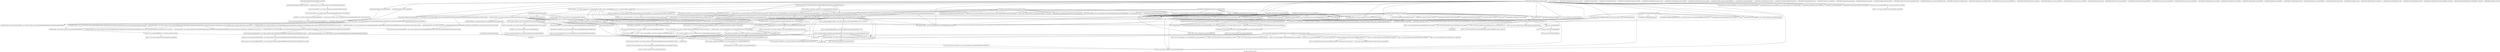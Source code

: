 digraph "Call graph: pair_hybrid_scaled.ll" {
	label="Call graph: pair_hybrid_scaled.ll";

	Node0x55b2baaa8470 [shape=record,label="{_ZN9LAMMPS_NS16PairHybridScaledC2EPNS_6LAMMPSE}"];
	Node0x55b2baaa8470 -> Node0x55b2baaa68a0;
	Node0x55b2baaa8470 -> Node0x55b2baaf4780;
	Node0x55b2baaa24c0 [shape=record,label="{_ZSt9terminatev}"];
	Node0x55b2baaa68a0 [shape=record,label="{_ZN9LAMMPS_NS10PairHybridC2EPNS_6LAMMPSE}"];
	Node0x55b2baaf4780 [shape=record,label="{_ZNSt6vectorINSt7__cxx1112basic_stringIcSt11char_traitsIcESaIcEEESaIS5_EEC2Ev}"];
	Node0x55b2baaf4780 -> Node0x55b2bab2e330;
	Node0x55b2bab191a0 [shape=record,label="{_ZN9LAMMPS_NS16PairHybridScaledD2Ev}"];
	Node0x55b2bab191a0 -> Node0x55b2baaf7a10;
	Node0x55b2bab191a0 -> Node0x55b2baa57dc0;
	Node0x55b2bab191a0 -> Node0x55b2baaf6e40;
	Node0x55b2bab191a0 -> Node0x55b2babbc8f0;
	Node0x55b2bab191a0 -> Node0x55b2baade1d0;
	Node0x55b2baaf7a10 [shape=record,label="{_ZN9LAMMPS_NS6Memory7destroyIdEEvRPPT_}"];
	Node0x55b2baaf7a10 -> Node0x55b2bab76a40;
	Node0x55b2bab71190 [shape=record,label="{__gxx_personality_v0}"];
	Node0x55b2baa57dc0 [shape=record,label="{__clang_call_terminate}"];
	Node0x55b2baa57dc0 -> Node0x55b2baa7fb90;
	Node0x55b2baa57dc0 -> Node0x55b2baaa24c0;
	Node0x55b2baa7fb90 [shape=record,label="{__cxa_begin_catch}"];
	Node0x55b2baaf6e40 [shape=record,label="{_ZdaPv}"];
	Node0x55b2baade1d0 [shape=record,label="{_ZNSt6vectorINSt7__cxx1112basic_stringIcSt11char_traitsIcESaIcEEESaIS5_EED2Ev}"];
	Node0x55b2baade1d0 -> Node0x55b2baaa8a60;
	Node0x55b2baade1d0 -> Node0x55b2baa9e420;
	Node0x55b2baade1d0 -> Node0x55b2baa9dff0;
	Node0x55b2baade1d0 -> Node0x55b2baa57dc0;
	Node0x55b2babbc8f0 [shape=record,label="{_ZN9LAMMPS_NS10PairHybridD2Ev}"];
	Node0x55b2bab892f0 [shape=record,label="{_ZN9LAMMPS_NS16PairHybridScaledD0Ev}"];
	Node0x55b2bab892f0 -> Node0x55b2baa4bb70;
	Node0x55b2baa4bb70 [shape=record,label="{_ZdlPv}"];
	Node0x55b2babb5bf0 [shape=record,label="{_ZN9LAMMPS_NS16PairHybridScaled7computeEii}"];
	Node0x55b2babb5bf0 -> Node0x55b2baba4b60;
	Node0x55b2babb5bf0 -> Node0x55b2bab8e3a0;
	Node0x55b2babb5bf0 -> Node0x55b2baa4bf30;
	Node0x55b2babb5bf0 -> Node0x55b2baa4c230;
	Node0x55b2babb5bf0 -> Node0x55b2baa49b00;
	Node0x55b2babb5bf0 -> Node0x55b2baa48770;
	Node0x55b2babb5bf0 -> Node0x55b2baa4eba0;
	Node0x55b2babb5bf0 -> Node0x55b2baa49640;
	Node0x55b2babb5bf0 -> Node0x55b2baa9df60;
	Node0x55b2babb5bf0 -> Node0x55b2baaf6e40;
	Node0x55b2babb5bf0 -> Node0x55b2baaa6920;
	Node0x55b2babb5bf0 -> Node0x55b2baa4f300;
	Node0x55b2babb5bf0 -> Node0x55b2baa4eb30;
	Node0x55b2babb5bf0 -> Node0x55b2baa4d490;
	Node0x55b2babb5bf0 -> Node0x55b2baa8c4a0;
	Node0x55b2babb5bf0 -> Node0x55b2baa92930;
	Node0x55b2babb5bf0 -> Node0x55b2babd1280;
	Node0x55b2babb5bf0 -> Node0x55b2babd1520;
	Node0x55b2babb5bf0 -> Node0x55b2baa757a0;
	Node0x55b2babb5bf0 -> Node0x55b2baa48550;
	Node0x55b2babb5bf0 -> Node0x55b2baa4ac40;
	Node0x55b2babb5bf0 -> Node0x55b2baa48c10;
	Node0x55b2babb5bf0 -> Node0x55b2baaf7a10;
	Node0x55b2babb5bf0 -> Node0x55b2baa496b0;
	Node0x55b2baa4eba0 [shape=record,label="{_ZNSaIcEC1Ev}"];
	Node0x55b2baa49640 [shape=record,label="{_ZNSt7__cxx1112basic_stringIcSt11char_traitsIcESaIcEEC2IS3_EEPKcRKS3_}"];
	Node0x55b2baa49640 -> Node0x55b2baa56d30;
	Node0x55b2baa49640 -> Node0x55b2bab24550;
	Node0x55b2baa49640 -> Node0x55b2baa4aef0;
	Node0x55b2baa49640 -> Node0x55b2baa4e9f0;
	Node0x55b2baa49640 -> Node0x55b2baa4d690;
	Node0x55b2baba4b60 [shape=record,label="{_ZNKSt6vectorINSt7__cxx1112basic_stringIcSt11char_traitsIcESaIcEEESaIS5_EE4sizeEv}"];
	Node0x55b2bab8e3a0 [shape=record,label="{llvm.umul.with.overflow.i64}"];
	Node0x55b2baa4bf30 [shape=record,label="{_Znam}"];
	Node0x55b2baa48770 [shape=record,label="{_ZN9LAMMPS_NS8Variable4findEPKc}"];
	Node0x55b2baa4c230 [shape=record,label="{_ZNSt6vectorINSt7__cxx1112basic_stringIcSt11char_traitsIcESaIcEEESaIS5_EEixEm}"];
	Node0x55b2baa49b00 [shape=record,label="{_ZNKSt7__cxx1112basic_stringIcSt11char_traitsIcESaIcEE5c_strEv}"];
	Node0x55b2baa4f300 [shape=record,label="{_ZN9LAMMPS_NS5Error3allIJRNSt7__cxx1112basic_stringIcSt11char_traitsIcESaIcEEEEEEvRKS7_iSA_DpOT_}"];
	Node0x55b2baa4f300 -> Node0x55b2baade380;
	Node0x55b2baa4f300 -> Node0x55b2baa814f0;
	Node0x55b2baa4f300 -> Node0x55b2baa75830;
	Node0x55b2baa66c40 [shape=record,label="{strcmp}"];
	Node0x55b2baa67360 [shape=record,label="{_ZN9LAMMPS_NS5Force8new_pairERKNSt7__cxx1112basic_stringIcSt11char_traitsIcESaIcEEEiRi}"];
	Node0x55b2baa68e10 [shape=record,label="{_ZN9LAMMPS_NS5Force11store_styleERKNSt7__cxx1112basic_stringIcSt11char_traitsIcESaIcEEEi}"];
	Node0x55b2baa69250 [shape=record,label="{_ZNKSt3mapINSt7__cxx1112basic_stringIcSt11char_traitsIcESaIcEEEPFPN9LAMMPS_NS4PairEPNS6_6LAMMPSEESt4lessIS5_ESaISt4pairIKS5_SC_EEE5countERSG_}"];
	Node0x55b2baa69250 -> Node0x55b2baa91900;
	Node0x55b2baa69250 -> Node0x55b2baa94140;
	Node0x55b2baa69250 -> Node0x55b2baa9a520;
	Node0x55b2baa69dc0 [shape=record,label="{_ZN9LAMMPS_NS6LAMMPS11match_styleEPKcS2_}"];
	Node0x55b2baa6bcb0 [shape=record,label="{_ZN9LAMMPS_NS10PairHybrid5flagsEv}"];
	Node0x55b2baaa2920 [shape=record,label="{_ZN9LAMMPS_NS16PairHybridScaled6singleEiiiidddRd}"];
	Node0x55b2baaa2920 -> Node0x55b2baa4eba0;
	Node0x55b2baaa2920 -> Node0x55b2baa49640;
	Node0x55b2baaa2920 -> Node0x55b2baaa6920;
	Node0x55b2baaa2920 -> Node0x55b2baaa3310;
	Node0x55b2baaa2920 -> Node0x55b2baa4eb30;
	Node0x55b2baaa2920 -> Node0x55b2baa4d490;
	Node0x55b2baaa2920 -> Node0x55b2baaf6e40;
	Node0x55b2baaa2920 -> Node0x55b2baa48550;
	Node0x55b2baaa2920 -> Node0x55b2baba4b60;
	Node0x55b2baaa2920 -> Node0x55b2bab8e3a0;
	Node0x55b2baaa2920 -> Node0x55b2baa4bf30;
	Node0x55b2baaa2920 -> Node0x55b2baa4c230;
	Node0x55b2baaa2920 -> Node0x55b2baa49b00;
	Node0x55b2baaa2920 -> Node0x55b2baa48770;
	Node0x55b2baaa2920 -> Node0x55b2baa4f300;
	Node0x55b2baa4eb30 [shape=record,label="{_ZNSt7__cxx1112basic_stringIcSt11char_traitsIcESaIcEED1Ev}"];
	Node0x55b2baa4d490 [shape=record,label="{_ZNSaIcED1Ev}"];
	Node0x55b2baa48550 [shape=record,label="{_ZN9LAMMPS_NS8Variable13compute_equalEi}"];
	Node0x55b2baa48c10 [shape=record,label="{_ZN9LAMMPS_NS4Pair7ev_initEiii}"];
	Node0x55b2baa48c10 -> Node0x55b2baa4f110;
	Node0x55b2baa496b0 [shape=record,label="{_ZN9LAMMPS_NS6Memory6createIdEEPPT_RS4_iiPKc}"];
	Node0x55b2baa496b0 -> Node0x55b2baa5fe00;
	Node0x55b2baa4ac40 [shape=record,label="{_ZN9LAMMPS_NS10PairHybrid12save_specialEv}"];
	Node0x55b2baa757a0 [shape=record,label="{_ZN9LAMMPS_NS5utils8strmatchERKNSt7__cxx1112basic_stringIcSt11char_traitsIcESaIcEEES8_}"];
	Node0x55b2babd1520 [shape=record,label="{__dynamic_cast}"];
	Node0x55b2babd1280 [shape=record,label="{llvm.memset.p0.i64}"];
	Node0x55b2baa92930 [shape=record,label="{_ZN9LAMMPS_NS10PairHybrid11set_specialEi}"];
	Node0x55b2baaa6920 [shape=record,label="{llvm.fmuladd.f64}"];
	Node0x55b2baa8c4a0 [shape=record,label="{_ZN9LAMMPS_NS10PairHybrid15restore_specialEPd}"];
	Node0x55b2baa9df60 [shape=record,label="{_ZN9LAMMPS_NS4Pair20virial_fdotr_computeEv}"];
	Node0x55b2baa62450 [shape=record,label="{_ZN9LAMMPS_NS16PairHybridScaled8settingsEiPPc}"];
	Node0x55b2baa62450 -> Node0x55b2baa4eba0;
	Node0x55b2baa62450 -> Node0x55b2baa49640;
	Node0x55b2baa62450 -> Node0x55b2baa6bcb0;
	Node0x55b2baa62450 -> Node0x55b2baa66c40;
	Node0x55b2baa62450 -> Node0x55b2baa7c4e0;
	Node0x55b2baa62450 -> Node0x55b2baa4eb30;
	Node0x55b2baa62450 -> Node0x55b2baa4d490;
	Node0x55b2baa62450 -> Node0x55b2baa69dc0;
	Node0x55b2baa62450 -> Node0x55b2baa69250;
	Node0x55b2baa62450 -> Node0x55b2baa68e10;
	Node0x55b2baa62450 -> Node0x55b2baa67360;
	Node0x55b2baa62450 -> Node0x55b2baa757a0;
	Node0x55b2baa62450 -> Node0x55b2baa66950;
	Node0x55b2baa62450 -> Node0x55b2baa66420;
	Node0x55b2baa62450 -> Node0x55b2baba4b60;
	Node0x55b2baa62450 -> Node0x55b2baa65200;
	Node0x55b2baa62450 -> Node0x55b2baa4c230;
	Node0x55b2baa62450 -> Node0x55b2baa64cf0;
	Node0x55b2baa62450 -> Node0x55b2baa4bf30;
	Node0x55b2baa62450 -> Node0x55b2bab8e3a0;
	Node0x55b2baa62450 -> Node0x55b2babd1280;
	Node0x55b2baa62450 -> Node0x55b2baa64030;
	Node0x55b2baa62450 -> Node0x55b2babe0f80;
	Node0x55b2baa62450 -> Node0x55b2babe0f00;
	Node0x55b2baa62450 -> Node0x55b2baaf7a10;
	Node0x55b2baa62450 -> Node0x55b2babe0e80;
	Node0x55b2baa62450 -> Node0x55b2baaf6e40;
	Node0x55b2baa7c4e0 [shape=record,label="{_ZN9LAMMPS_NS5Error3allERKNSt7__cxx1112basic_stringIcSt11char_traitsIcESaIcEEEiS8_}"];
	Node0x55b2baa64030 [shape=record,label="{_ZN9LAMMPS_NS5Error3allIJRPcEEEvRKNSt7__cxx1112basic_stringIcSt11char_traitsIcESaIcEEEiSB_DpOT_}"];
	Node0x55b2baa64030 -> Node0x55b2baade380;
	Node0x55b2baa64030 -> Node0x55b2baa6dee0;
	Node0x55b2baa64030 -> Node0x55b2baa75830;
	Node0x55b2babe0e80 [shape=record,label="{_ZNSt6vectorINSt7__cxx1112basic_stringIcSt11char_traitsIcESaIcEEESaIS5_EE5clearEv}"];
	Node0x55b2babe0e80 -> Node0x55b2baa6f090;
	Node0x55b2babe0f00 [shape=record,label="{_ZN9LAMMPS_NS6Memory7destroyIiEEvRPPT_}"];
	Node0x55b2babe0f00 -> Node0x55b2bab76a40;
	Node0x55b2babe0f80 [shape=record,label="{_ZN9LAMMPS_NS6Memory7destroyIiEEvRPPPT_}"];
	Node0x55b2babe0f80 -> Node0x55b2bab76a40;
	Node0x55b2baa64cf0 [shape=record,label="{_ZNSt6vectorINSt7__cxx1112basic_stringIcSt11char_traitsIcESaIcEEESaIS5_EE7reserveEm}"];
	Node0x55b2baa64cf0 -> Node0x55b2baa6fa50;
	Node0x55b2baa64cf0 -> Node0x55b2baa75c30;
	Node0x55b2baa64cf0 -> Node0x55b2baa77dc0;
	Node0x55b2baa64cf0 -> Node0x55b2baba4b60;
	Node0x55b2baa64cf0 -> Node0x55b2baa791d0;
	Node0x55b2baa64cf0 -> Node0x55b2baaa8a60;
	Node0x55b2baa64cf0 -> Node0x55b2baa7f6f0;
	Node0x55b2baa64cf0 -> Node0x55b2baa82040;
	Node0x55b2baa65200 [shape=record,label="{_ZSteqIcSt11char_traitsIcESaIcEEbRKNSt7__cxx1112basic_stringIT_T0_T1_EEPKS5_}"];
	Node0x55b2baa65200 -> Node0x55b2baa83820;
	Node0x55b2baa66420 [shape=record,label="{_ZNSt6vectorINSt7__cxx1112basic_stringIcSt11char_traitsIcESaIcEEESaIS5_EE12emplace_backIJPcEEERS5_DpOT_}"];
	Node0x55b2baa66420 -> Node0x55b2baa85e40;
	Node0x55b2baa66420 -> Node0x55b2baa89190;
	Node0x55b2baa66420 -> Node0x55b2baa8a9f0;
	Node0x55b2baa66420 -> Node0x55b2baa8b140;
	Node0x55b2baa66950 [shape=record,label="{_ZN9LAMMPS_NS5utils7numericEPKciS2_bPNS_6LAMMPSE}"];
	Node0x55b2bab2a2a0 [shape=record,label="{_ZN9__gnu_cxx17__is_null_pointerIKcEEbPT_}"];
	Node0x55b2bab2cab0 [shape=record,label="{_ZSt19__throw_logic_errorPKc}"];
	Node0x55b2bab2e430 [shape=record,label="{_ZSt8distanceIPKcENSt15iterator_traitsIT_E15difference_typeES3_S3_}"];
	Node0x55b2bab2e430 -> Node0x55b2babe4d60;
	Node0x55b2bab2e430 -> Node0x55b2babe4e10;
	Node0x55b2bab34430 [shape=record,label="{_ZNSt7__cxx1112basic_stringIcSt11char_traitsIcESaIcEE7_M_dataEPc}"];
	Node0x55b2bab31290 [shape=record,label="{_ZNSt7__cxx1112basic_stringIcSt11char_traitsIcESaIcEE9_M_createERmm}"];
	Node0x55b2babe49e0 [shape=record,label="{_ZNSt7__cxx1112basic_stringIcSt11char_traitsIcESaIcEE11_M_capacityEm}"];
	Node0x55b2babe4ae0 [shape=record,label="{_ZNSt7__cxx1112basic_stringIcSt11char_traitsIcESaIcEE13_S_copy_charsEPcPKcS7_}"];
	Node0x55b2babe4a60 [shape=record,label="{_ZNKSt7__cxx1112basic_stringIcSt11char_traitsIcESaIcEE7_M_dataEv}"];
	Node0x55b2babe4b60 [shape=record,label="{_ZNSt7__cxx1112basic_stringIcSt11char_traitsIcESaIcEE10_M_disposeEv}"];
	Node0x55b2babe4be0 [shape=record,label="{__cxa_rethrow}"];
	Node0x55b2babe4c60 [shape=record,label="{__cxa_end_catch}"];
	Node0x55b2babe4ce0 [shape=record,label="{_ZNSt7__cxx1112basic_stringIcSt11char_traitsIcESaIcEE13_M_set_lengthEm}"];
	Node0x55b2babe4e10 [shape=record,label="{_ZSt10__distanceIPKcENSt15iterator_traitsIT_E15difference_typeES3_S3_St26random_access_iterator_tag}"];
	Node0x55b2babe4d60 [shape=record,label="{_ZSt19__iterator_categoryIPKcENSt15iterator_traitsIT_E17iterator_categoryERKS3_}"];
	Node0x55b2bab22250 [shape=record,label="{_ZN9__gnu_cxx11char_traitsIcE6lengthEPKc}"];
	Node0x55b2bab22250 -> Node0x55b2babe5070;
	Node0x55b2bab26e20 [shape=record,label="{strlen}"];
	Node0x55b2babe5070 [shape=record,label="{_ZN9__gnu_cxx11char_traitsIcE2eqERKcS3_}"];
	Node0x55b2bab28430 [shape=record,label="{_ZNSaIcED2Ev}"];
	Node0x55b2baa5fe00 [shape=record,label="{_ZN9LAMMPS_NS6Memory7smallocElPKc}"];
	Node0x55b2baa6dee0 [shape=record,label="{_ZN3fmt6v9_lmp16make_format_argsINS0_20basic_format_contextINS0_8appenderEcEEJRPcEEENS0_16format_arg_storeIT_JDpNSt9remove_cvINSt16remove_referenceIT0_E4typeEE4typeEEEEDpOSB_}"];
	Node0x55b2baa6dee0 -> Node0x55b2bab1c760;
	Node0x55b2baa6f090 [shape=record,label="{_ZNSt6vectorINSt7__cxx1112basic_stringIcSt11char_traitsIcESaIcEEESaIS5_EE15_M_erase_at_endEPS5_}"];
	Node0x55b2baa6f090 -> Node0x55b2baaa8a60;
	Node0x55b2baa6f090 -> Node0x55b2baa9e420;
	Node0x55b2baa6f090 -> Node0x55b2baa57dc0;
	Node0x55b2baa6fa50 [shape=record,label="{_ZNKSt6vectorINSt7__cxx1112basic_stringIcSt11char_traitsIcESaIcEEESaIS5_EE8max_sizeEv}"];
	Node0x55b2baa6fa50 -> Node0x55b2bab44de0;
	Node0x55b2baa6fa50 -> Node0x55b2bab390a0;
	Node0x55b2baa75c30 [shape=record,label="{_ZSt20__throw_length_errorPKc}"];
	Node0x55b2baa77dc0 [shape=record,label="{_ZNKSt6vectorINSt7__cxx1112basic_stringIcSt11char_traitsIcESaIcEEESaIS5_EE8capacityEv}"];
	Node0x55b2baa791d0 [shape=record,label="{_ZNSt12_Vector_baseINSt7__cxx1112basic_stringIcSt11char_traitsIcESaIcEEESaIS5_EE11_M_allocateEm}"];
	Node0x55b2baa791d0 -> Node0x55b2bab39f20;
	Node0x55b2baaa3310 [shape=record,label="{_ZN9LAMMPS_NS5Error3oneERKNSt7__cxx1112basic_stringIcSt11char_traitsIcESaIcEEEiS8_}"];
	Node0x55b2babe1150 [shape=record,label="{_ZN9LAMMPS_NS16PairHybridScaled11born_matrixEiiiidddRdS1_}"];
	Node0x55b2babe1150 -> Node0x55b2baa4eba0;
	Node0x55b2babe1150 -> Node0x55b2baa49640;
	Node0x55b2babe1150 -> Node0x55b2baaa6920;
	Node0x55b2babe1150 -> Node0x55b2baaa3310;
	Node0x55b2babe1150 -> Node0x55b2baa4eb30;
	Node0x55b2babe1150 -> Node0x55b2baa4d490;
	Node0x55b2babe1150 -> Node0x55b2baaf6e40;
	Node0x55b2babe1150 -> Node0x55b2baa48550;
	Node0x55b2babe1150 -> Node0x55b2baba4b60;
	Node0x55b2babe1150 -> Node0x55b2bab8e3a0;
	Node0x55b2babe1150 -> Node0x55b2baa4bf30;
	Node0x55b2babe1150 -> Node0x55b2baa4c230;
	Node0x55b2babe1150 -> Node0x55b2baa49b00;
	Node0x55b2babe1150 -> Node0x55b2baa48770;
	Node0x55b2babe1150 -> Node0x55b2baa4f300;
	Node0x55b2bab29160 [shape=record,label="{_ZNSt7__cxx1112basic_stringIcSt11char_traitsIcESaIcEE12_M_constructIPKcEEvT_S8_St20forward_iterator_tag}"];
	Node0x55b2bab29160 -> Node0x55b2bab2a2a0;
	Node0x55b2bab29160 -> Node0x55b2bab2cab0;
	Node0x55b2bab29160 -> Node0x55b2bab2e430;
	Node0x55b2bab29160 -> Node0x55b2bab31290;
	Node0x55b2bab29160 -> Node0x55b2bab34430;
	Node0x55b2bab29160 -> Node0x55b2babe49e0;
	Node0x55b2bab29160 -> Node0x55b2babe4a60;
	Node0x55b2bab29160 -> Node0x55b2babe4ae0;
	Node0x55b2bab29160 -> Node0x55b2baa7fb90;
	Node0x55b2bab29160 -> Node0x55b2babe4b60;
	Node0x55b2bab29160 -> Node0x55b2babe4be0;
	Node0x55b2bab29160 -> Node0x55b2babe4c60;
	Node0x55b2bab29160 -> Node0x55b2babe4ce0;
	Node0x55b2bab29160 -> Node0x55b2baa57dc0;
	Node0x55b2baaa48d0 [shape=record,label="{_ZN9LAMMPS_NS16PairHybridScaled5coeffEiPPc}"];
	Node0x55b2baaa48d0 -> Node0x55b2baa4eba0;
	Node0x55b2baaa48d0 -> Node0x55b2baa49640;
	Node0x55b2baaa48d0 -> Node0x55b2baa4d490;
	Node0x55b2baaa48d0 -> Node0x55b2baa4eb30;
	Node0x55b2baaa48d0 -> Node0x55b2baa7c4e0;
	Node0x55b2baaa48d0 -> Node0x55b2baa66c40;
	Node0x55b2baaa48d0 -> Node0x55b2baa64030;
	Node0x55b2baaa48d0 -> Node0x55b2baaaebd0;
	Node0x55b2baaa48d0 -> Node0x55b2baaa64d0;
	Node0x55b2baaa48d0 -> Node0x55b2baaad770;
	Node0x55b2baaa64d0 [shape=record,label="{_ZN9LAMMPS_NS10PairHybrid8allocateEv}"];
	Node0x55b2baaad770 [shape=record,label="{_ZN9LAMMPS_NS5utils6boundsIiEEvPKciRKNSt7__cxx1112basic_stringIcSt11char_traitsIcESaIcEEEllRT_SD_PNS_5ErrorE}"];
	Node0x55b2baaaebd0 [shape=record,label="{_ZN9LAMMPS_NS5utils8inumericEPKciS2_bPNS_6LAMMPSE}"];
	Node0x55b2baaaff10 [shape=record,label="{_ZN9LAMMPS_NS16PairHybridScaled13write_restartEP8_IO_FILE}"];
	Node0x55b2baaaff10 -> Node0x55b2baab06c0;
	Node0x55b2baaaff10 -> Node0x55b2baab13b0;
	Node0x55b2baaaff10 -> Node0x55b2baab6a30;
	Node0x55b2baaaff10 -> Node0x55b2baba4b60;
	Node0x55b2baaaff10 -> Node0x55b2baa49b00;
	Node0x55b2baaaff10 -> Node0x55b2bab23e30;
	Node0x55b2baaaff10 -> Node0x55b2baa89190;
	Node0x55b2baaaff10 -> Node0x55b2baab4aa0;
	Node0x55b2baaaff10 -> Node0x55b2baab52f0;
	Node0x55b2baaaff10 -> Node0x55b2baa6fb20;
	Node0x55b2baab4aa0 [shape=record,label="{_ZN9__gnu_cxxneIPNSt7__cxx1112basic_stringIcSt11char_traitsIcESaIcEEESt6vectorIS6_SaIS6_EEEEbRKNS_17__normal_iteratorIT_T0_EESG_}"];
	Node0x55b2baab4aa0 -> Node0x55b2baabb470;
	Node0x55b2baab06c0 [shape=record,label="{_ZN9LAMMPS_NS10PairHybrid13write_restartEP8_IO_FILE}"];
	Node0x55b2baab13b0 [shape=record,label="{fwrite}"];
	Node0x55b2bab23e30 [shape=record,label="{_ZNSt6vectorINSt7__cxx1112basic_stringIcSt11char_traitsIcESaIcEEESaIS5_EE5beginEv}"];
	Node0x55b2bab23e30 -> Node0x55b2baab7d70;
	Node0x55b2baa89190 [shape=record,label="{_ZNSt6vectorINSt7__cxx1112basic_stringIcSt11char_traitsIcESaIcEEESaIS5_EE3endEv}"];
	Node0x55b2baa89190 -> Node0x55b2baab7d70;
	Node0x55b2baab52f0 [shape=record,label="{_ZNK9__gnu_cxx17__normal_iteratorIPNSt7__cxx1112basic_stringIcSt11char_traitsIcESaIcEEESt6vectorIS6_SaIS6_EEEdeEv}"];
	Node0x55b2baa6fb20 [shape=record,label="{_ZNKSt7__cxx1112basic_stringIcSt11char_traitsIcESaIcEE4sizeEv}"];
	Node0x55b2baab6a30 [shape=record,label="{_ZN9__gnu_cxx17__normal_iteratorIPNSt7__cxx1112basic_stringIcSt11char_traitsIcESaIcEEESt6vectorIS6_SaIS6_EEEppEv}"];
	Node0x55b2baabbc90 [shape=record,label="{_ZN9LAMMPS_NS16PairHybridScaled12read_restartEP8_IO_FILE}"];
	Node0x55b2baabbc90 -> Node0x55b2baaf4330;
	Node0x55b2baabbc90 -> Node0x55b2baaf6e40;
	Node0x55b2baabbc90 -> Node0x55b2baab6a30;
	Node0x55b2baabbc90 -> Node0x55b2babe0e80;
	Node0x55b2baabbc90 -> Node0x55b2bab8e3a0;
	Node0x55b2baabbc90 -> Node0x55b2baa4bf30;
	Node0x55b2baabbc90 -> Node0x55b2baac2870;
	Node0x55b2baabbc90 -> Node0x55b2baac1bb0;
	Node0x55b2baabbc90 -> Node0x55b2baac0040;
	Node0x55b2baabbc90 -> Node0x55b2baab52f0;
	Node0x55b2baabbc90 -> Node0x55b2baab4aa0;
	Node0x55b2baabbc90 -> Node0x55b2baa89190;
	Node0x55b2baabbc90 -> Node0x55b2bab23e30;
	Node0x55b2baabbc90 -> Node0x55b2baac1cd0;
	Node0x55b2baaf4330 [shape=record,label="{_ZN9LAMMPS_NS10PairHybrid12read_restartEP8_IO_FILE}"];
	Node0x55b2baac0040 [shape=record,label="{_ZN9LAMMPS_NS5utils6sfreadEPKciPvmmP8_IO_FILES2_PNS_5ErrorE}"];
	Node0x55b2baac1bb0 [shape=record,label="{MPI_Bcast}"];
	Node0x55b2baac1cd0 [shape=record,label="{_ZNSt6vectorINSt7__cxx1112basic_stringIcSt11char_traitsIcESaIcEEESaIS5_EE6resizeEm}"];
	Node0x55b2baac1cd0 -> Node0x55b2baba4b60;
	Node0x55b2baac1cd0 -> Node0x55b2baa6f090;
	Node0x55b2baac1cd0 -> Node0x55b2baac45f0;
	Node0x55b2baac2870 [shape=record,label="{_ZNSt7__cxx1112basic_stringIcSt11char_traitsIcESaIcEEaSEPKc}"];
	Node0x55b2baac4fa0 [shape=record,label="{_ZN9LAMMPS_NS16PairHybridScaled12init_svectorEv}"];
	Node0x55b2baac4fa0 -> Node0x55b2baaf6e40;
	Node0x55b2baac4fa0 -> Node0x55b2bab8e3a0;
	Node0x55b2baac4fa0 -> Node0x55b2baa4bf30;
	Node0x55b2baac7b50 [shape=record,label="{_ZN9LAMMPS_NS16PairHybridScaled12copy_svectorEii}"];
	Node0x55b2baac9420 [shape=record,label="{_ZN9LAMMPS_NS4Pair6reinitEv}"];
	Node0x55b2baac9a50 [shape=record,label="{_ZN9LAMMPS_NS10PairHybrid5setupEv}"];
	Node0x55b2baacaa50 [shape=record,label="{_ZN9LAMMPS_NS10PairHybrid13modify_paramsEiPPc}"];
	Node0x55b2baacd250 [shape=record,label="{_ZN9LAMMPS_NS10PairHybrid13compute_innerEv}"];
	Node0x55b2baace7d0 [shape=record,label="{_ZN9LAMMPS_NS10PairHybrid14compute_middleEv}"];
	Node0x55b2baad0a40 [shape=record,label="{_ZN9LAMMPS_NS10PairHybrid13compute_outerEii}"];
	Node0x55b2baad17c0 [shape=record,label="{_ZN9LAMMPS_NS4Pair14single_hessianEiiiidPdddRdS1_}"];
	Node0x55b2baad24f0 [shape=record,label="{_ZN9LAMMPS_NS10PairHybrid6finishEv}"];
	Node0x55b2baad31b0 [shape=record,label="{_ZN9LAMMPS_NS10PairHybrid10init_styleEv}"];
	Node0x55b2baad4dc0 [shape=record,label="{_ZN9LAMMPS_NS4Pair9init_listEiPNS_9NeighListE}"];
	Node0x55b2baad56c0 [shape=record,label="{_ZN9LAMMPS_NS10PairHybrid8init_oneEii}"];
	Node0x55b2baad6030 [shape=record,label="{_ZN9LAMMPS_NS4Pair11init_tablesEdPd}"];
	Node0x55b2baad6ad0 [shape=record,label="{_ZN9LAMMPS_NS4Pair16init_tables_dispEd}"];
	Node0x55b2baad7470 [shape=record,label="{_ZN9LAMMPS_NS4Pair11free_tablesEv}"];
	Node0x55b2baad80e0 [shape=record,label="{_ZN9LAMMPS_NS4Pair16free_disp_tablesEv}"];
	Node0x55b2baadab70 [shape=record,label="{_ZN9LAMMPS_NS4Pair22write_restart_settingsEP8_IO_FILE}"];
	Node0x55b2baadb6d0 [shape=record,label="{_ZN9LAMMPS_NS4Pair21read_restart_settingsEP8_IO_FILE}"];
	Node0x55b2baadd330 [shape=record,label="{_ZN9LAMMPS_NS4Pair10write_dataEP8_IO_FILE}"];
	Node0x55b2baade2b0 [shape=record,label="{_ZN9LAMMPS_NS4Pair14write_data_allEP8_IO_FILE}"];
	Node0x55b2baadfb70 [shape=record,label="{_ZN9LAMMPS_NS4Pair17pack_forward_commEiPiPdiS1_}"];
	Node0x55b2baae0e10 [shape=record,label="{_ZN9LAMMPS_NS4Pair19unpack_forward_commEiiPd}"];
	Node0x55b2baae1c90 [shape=record,label="{_ZN9LAMMPS_NS4Pair17pack_reverse_commEiiPd}"];
	Node0x55b2baae28a0 [shape=record,label="{_ZN9LAMMPS_NS4Pair19unpack_reverse_commEiPiPd}"];
	Node0x55b2baae3c20 [shape=record,label="{_ZN9LAMMPS_NS4Pair10reset_gridEv}"];
	Node0x55b2baae4570 [shape=record,label="{_ZN9LAMMPS_NS4Pair17pack_forward_gridEiPviPi}"];
	Node0x55b2baae5080 [shape=record,label="{_ZN9LAMMPS_NS4Pair19unpack_forward_gridEiPviPi}"];
	Node0x55b2baae7030 [shape=record,label="{_ZN9LAMMPS_NS4Pair17pack_reverse_gridEiPviPi}"];
	Node0x55b2baae7760 [shape=record,label="{_ZN9LAMMPS_NS4Pair19unpack_reverse_gridEiPviPi}"];
	Node0x55b2baae8610 [shape=record,label="{_ZN9LAMMPS_NS10PairHybrid12memory_usageEv}"];
	Node0x55b2baaed060 [shape=record,label="{_ZN9LAMMPS_NS10PairHybrid7extractEPKcRi}"];
	Node0x55b2baaeec00 [shape=record,label="{_ZN9LAMMPS_NS4Pair15extract_peratomEPKcRi}"];
	Node0x55b2baaf02a0 [shape=record,label="{_ZN9LAMMPS_NS4Pair8swap_eamEPdPS1_}"];
	Node0x55b2baaf1200 [shape=record,label="{_ZN9LAMMPS_NS10PairHybrid8reset_dtEv}"];
	Node0x55b2baaf5df0 [shape=record,label="{_ZN9LAMMPS_NS4Pair15min_xf_pointersEiPPdS2_}"];
	Node0x55b2baaf9ab0 [shape=record,label="{_ZN9LAMMPS_NS4Pair10min_xf_getEi}"];
	Node0x55b2baafa800 [shape=record,label="{_ZN9LAMMPS_NS4Pair9min_x_setEi}"];
	Node0x55b2baafad30 [shape=record,label="{_ZN9LAMMPS_NS4Pair16transfer_historyEPdS1_ii}"];
	Node0x55b2baafba50 [shape=record,label="{_ZN9LAMMPS_NS10PairHybrid8atom2cutEi}"];
	Node0x55b2baafc4b0 [shape=record,label="{_ZN9LAMMPS_NS10PairHybrid9radii2cutEdd}"];
	Node0x55b2baafd060 [shape=record,label="{_ZN9LAMMPS_NS10PairHybrid18add_tally_callbackEPNS_7ComputeE}"];
	Node0x55b2baafdb90 [shape=record,label="{_ZN9LAMMPS_NS10PairHybrid18del_tally_callbackEPNS_7ComputeE}"];
	Node0x55b2bab001f0 [shape=record,label="{_ZN9LAMMPS_NS4Pair8ev_setupEiii}"];
	Node0x55b2bab2e330 [shape=record,label="{_ZNSt12_Vector_baseINSt7__cxx1112basic_stringIcSt11char_traitsIcESaIcEEESaIS5_EEC2Ev}"];
	Node0x55b2bab2e330 -> Node0x55b2baaae5b0;
	Node0x55b2baaae5b0 [shape=record,label="{_ZNSt12_Vector_baseINSt7__cxx1112basic_stringIcSt11char_traitsIcESaIcEEESaIS5_EE12_Vector_implC2Ev}"];
	Node0x55b2baaae5b0 -> Node0x55b2bab02bf0;
	Node0x55b2baaae5b0 -> Node0x55b2bab03930;
	Node0x55b2bab02bf0 [shape=record,label="{_ZNSaINSt7__cxx1112basic_stringIcSt11char_traitsIcESaIcEEEEC2Ev}"];
	Node0x55b2bab02bf0 -> Node0x55b2bab05140;
	Node0x55b2bab03930 [shape=record,label="{_ZNSt12_Vector_baseINSt7__cxx1112basic_stringIcSt11char_traitsIcESaIcEEESaIS5_EE17_Vector_impl_dataC2Ev}"];
	Node0x55b2bab05140 [shape=record,label="{_ZN9__gnu_cxx13new_allocatorINSt7__cxx1112basic_stringIcSt11char_traitsIcESaIcEEEEC2Ev}"];
	Node0x55b2baa4f110 [shape=record,label="{_ZN9LAMMPS_NS4Pair8ev_unsetEv}"];
	Node0x55b2baa9e420 [shape=record,label="{_ZSt8_DestroyIPNSt7__cxx1112basic_stringIcSt11char_traitsIcESaIcEEES5_EvT_S7_RSaIT0_E}"];
	Node0x55b2baa9e420 -> Node0x55b2bab02e80;
	Node0x55b2baaa8a60 [shape=record,label="{_ZNSt12_Vector_baseINSt7__cxx1112basic_stringIcSt11char_traitsIcESaIcEEESaIS5_EE19_M_get_Tp_allocatorEv}"];
	Node0x55b2baa9dff0 [shape=record,label="{_ZNSt12_Vector_baseINSt7__cxx1112basic_stringIcSt11char_traitsIcESaIcEEESaIS5_EED2Ev}"];
	Node0x55b2baa9dff0 -> Node0x55b2baa82040;
	Node0x55b2baa9dff0 -> Node0x55b2bab07350;
	Node0x55b2baa9dff0 -> Node0x55b2baa57dc0;
	Node0x55b2bab02e80 [shape=record,label="{_ZSt8_DestroyIPNSt7__cxx1112basic_stringIcSt11char_traitsIcESaIcEEEEvT_S7_}"];
	Node0x55b2bab02e80 -> Node0x55b2bab08bd0;
	Node0x55b2bab08bd0 [shape=record,label="{_ZNSt12_Destroy_auxILb0EE9__destroyIPNSt7__cxx1112basic_stringIcSt11char_traitsIcESaIcEEEEEvT_S9_}"];
	Node0x55b2bab08bd0 -> Node0x55b2bab09f40;
	Node0x55b2bab09f40 [shape=record,label="{_ZSt8_DestroyINSt7__cxx1112basic_stringIcSt11char_traitsIcESaIcEEEEvPT_}"];
	Node0x55b2bab09f40 -> Node0x55b2baa4eb30;
	Node0x55b2baa82040 [shape=record,label="{_ZNSt12_Vector_baseINSt7__cxx1112basic_stringIcSt11char_traitsIcESaIcEEESaIS5_EE13_M_deallocateEPS5_m}"];
	Node0x55b2baa82040 -> Node0x55b2baba72a0;
	Node0x55b2bab07350 [shape=record,label="{_ZNSt12_Vector_baseINSt7__cxx1112basic_stringIcSt11char_traitsIcESaIcEEESaIS5_EE12_Vector_implD2Ev}"];
	Node0x55b2bab07350 -> Node0x55b2bab0f5f0;
	Node0x55b2baba72a0 [shape=record,label="{_ZNSt16allocator_traitsISaINSt7__cxx1112basic_stringIcSt11char_traitsIcESaIcEEEEE10deallocateERS6_PS5_m}"];
	Node0x55b2baba72a0 -> Node0x55b2bab10f40;
	Node0x55b2bab10f40 [shape=record,label="{_ZN9__gnu_cxx13new_allocatorINSt7__cxx1112basic_stringIcSt11char_traitsIcESaIcEEEE10deallocateEPS6_m}"];
	Node0x55b2bab10f40 -> Node0x55b2baa4bb70;
	Node0x55b2bab0f5f0 [shape=record,label="{_ZNSaINSt7__cxx1112basic_stringIcSt11char_traitsIcESaIcEEEED2Ev}"];
	Node0x55b2bab0f5f0 -> Node0x55b2bab12710;
	Node0x55b2bab12710 [shape=record,label="{_ZN9__gnu_cxx13new_allocatorINSt7__cxx1112basic_stringIcSt11char_traitsIcESaIcEEEED2Ev}"];
	Node0x55b2bab76a40 [shape=record,label="{_ZN9LAMMPS_NS6Memory5sfreeEPv}"];
	Node0x55b2baa75830 [shape=record,label="{_ZN9LAMMPS_NS5Error4_allERKNSt7__cxx1112basic_stringIcSt11char_traitsIcESaIcEEEiN3fmt6v9_lmp17basic_string_viewIcEENSA_17basic_format_argsINSA_20basic_format_contextINSA_8appenderEcEEEE}"];
	Node0x55b2baade380 [shape=record,label="{_ZN3fmt6v9_lmp17basic_string_viewIcEC2ISt11char_traitsIcESaIcEEERKNSt7__cxx1112basic_stringIcT_T0_EE}"];
	Node0x55b2baade380 -> Node0x55b2bab15e70;
	Node0x55b2baade380 -> Node0x55b2baa6fb20;
	Node0x55b2baa814f0 [shape=record,label="{_ZN3fmt6v9_lmp16make_format_argsINS0_20basic_format_contextINS0_8appenderEcEEJRNSt7__cxx1112basic_stringIcSt11char_traitsIcESaIcEEEEEENS0_16format_arg_storeIT_JDpNSt9remove_cvINSt16remove_referenceIT0_E4typeEE4typeEEEEDpOSG_}"];
	Node0x55b2baa814f0 -> Node0x55b2bab196b0;
	Node0x55b2baa814f0 -> Node0x55b2bab1c760;
	Node0x55b2baa814f0 -> Node0x55b2bab1d510;
	Node0x55b2baa814f0 -> Node0x55b2bab15380;
	Node0x55b2bab196b0 [shape=record,label="{_ZN3fmt6v9_lmp6detail14to_string_viewIcSt11char_traitsIcESaIcEEENS0_17basic_string_viewIT_EERKNSt7__cxx1112basic_stringIS7_T0_T1_EE}"];
	Node0x55b2bab196b0 -> Node0x55b2baade380;
	Node0x55b2bab15e70 [shape=record,label="{_ZNKSt7__cxx1112basic_stringIcSt11char_traitsIcESaIcEE4dataEv}"];
	Node0x55b2bab1c760 [shape=record,label="{llvm.memcpy.p0.p0.i64}"];
	Node0x55b2bab1d510 [shape=record,label="{_ZNK3fmt6v9_lmp17basic_string_viewIcE4dataEv}"];
	Node0x55b2bab15380 [shape=record,label="{_ZNK3fmt6v9_lmp17basic_string_viewIcE4sizeEv}"];
	Node0x55b2baa56d30 [shape=record,label="{_ZNSt7__cxx1112basic_stringIcSt11char_traitsIcESaIcEE13_M_local_dataEv}"];
	Node0x55b2bab24550 [shape=record,label="{_ZNSt7__cxx1112basic_stringIcSt11char_traitsIcESaIcEE12_Alloc_hiderC1EPcRKS3_}"];
	Node0x55b2baa4e9f0 [shape=record,label="{_ZNSt7__cxx1112basic_stringIcSt11char_traitsIcESaIcEE12_M_constructIPKcEEvT_S8_}"];
	Node0x55b2baa4e9f0 -> Node0x55b2babe19a0;
	Node0x55b2baa4aef0 [shape=record,label="{_ZNSt11char_traitsIcE6lengthEPKc}"];
	Node0x55b2baa4aef0 -> Node0x55b2bab22250;
	Node0x55b2baa4aef0 -> Node0x55b2bab26e20;
	Node0x55b2baa4d690 [shape=record,label="{_ZNSt7__cxx1112basic_stringIcSt11char_traitsIcESaIcEE12_Alloc_hiderD2Ev}"];
	Node0x55b2baa4d690 -> Node0x55b2bab28430;
	Node0x55b2babe19a0 [shape=record,label="{_ZNSt7__cxx1112basic_stringIcSt11char_traitsIcESaIcEE16_M_construct_auxIPKcEEvT_S8_St12__false_type}"];
	Node0x55b2babe19a0 -> Node0x55b2bab29160;
	Node0x55b2baa7f6f0 [shape=record,label="{_ZNSt6vectorINSt7__cxx1112basic_stringIcSt11char_traitsIcESaIcEEESaIS5_EE11_S_relocateEPS5_S8_S8_RS6_}"];
	Node0x55b2baa7f6f0 -> Node0x55b2bab3d100;
	Node0x55b2bab390a0 [shape=record,label="{_ZNSt6vectorINSt7__cxx1112basic_stringIcSt11char_traitsIcESaIcEEESaIS5_EE11_S_max_sizeERKS6_}"];
	Node0x55b2bab390a0 -> Node0x55b2bab3fe70;
	Node0x55b2bab390a0 -> Node0x55b2bab41720;
	Node0x55b2bab390a0 -> Node0x55b2baa57dc0;
	Node0x55b2bab3d100 [shape=record,label="{_ZNSt6vectorINSt7__cxx1112basic_stringIcSt11char_traitsIcESaIcEEESaIS5_EE14_S_do_relocateEPS5_S8_S8_RS6_St17integral_constantIbLb1EE}"];
	Node0x55b2bab3d100 -> Node0x55b2bab494c0;
	Node0x55b2bab44de0 [shape=record,label="{_ZNKSt12_Vector_baseINSt7__cxx1112basic_stringIcSt11char_traitsIcESaIcEEESaIS5_EE19_M_get_Tp_allocatorEv}"];
	Node0x55b2bab3fe70 [shape=record,label="{_ZNSt16allocator_traitsISaINSt7__cxx1112basic_stringIcSt11char_traitsIcESaIcEEEEE8max_sizeERKS6_}"];
	Node0x55b2bab3fe70 -> Node0x55b2bab41c20;
	Node0x55b2bab41720 [shape=record,label="{_ZSt3minImERKT_S2_S2_}"];
	Node0x55b2bab41c20 [shape=record,label="{_ZNK9__gnu_cxx13new_allocatorINSt7__cxx1112basic_stringIcSt11char_traitsIcESaIcEEEE8max_sizeEv}"];
	Node0x55b2bab39f20 [shape=record,label="{_ZNSt16allocator_traitsISaINSt7__cxx1112basic_stringIcSt11char_traitsIcESaIcEEEEE8allocateERS6_m}"];
	Node0x55b2bab39f20 -> Node0x55b2bab42cf0;
	Node0x55b2bab42cf0 [shape=record,label="{_ZN9__gnu_cxx13new_allocatorINSt7__cxx1112basic_stringIcSt11char_traitsIcESaIcEEEE8allocateEmPKv}"];
	Node0x55b2bab42cf0 -> Node0x55b2bab41c20;
	Node0x55b2bab42cf0 -> Node0x55b2bab462f0;
	Node0x55b2bab42cf0 -> Node0x55b2bab46e00;
	Node0x55b2bab462f0 [shape=record,label="{_ZSt17__throw_bad_allocv}"];
	Node0x55b2bab46e00 [shape=record,label="{_Znwm}"];
	Node0x55b2bab494c0 [shape=record,label="{_ZSt12__relocate_aIPNSt7__cxx1112basic_stringIcSt11char_traitsIcESaIcEEES6_SaIS5_EET0_T_S9_S8_RT1_}"];
	Node0x55b2bab494c0 -> Node0x55b2bab4b740;
	Node0x55b2bab494c0 -> Node0x55b2bab4e990;
	Node0x55b2bab4e990 [shape=record,label="{_ZSt14__relocate_a_1IPNSt7__cxx1112basic_stringIcSt11char_traitsIcESaIcEEES6_SaIS5_EET0_T_S9_S8_RT1_}"];
	Node0x55b2bab4e990 -> Node0x55b2bab4fd30;
	Node0x55b2bab4b740 [shape=record,label="{_ZSt12__niter_baseIPNSt7__cxx1112basic_stringIcSt11char_traitsIcESaIcEEEET_S7_}"];
	Node0x55b2bab4fd30 [shape=record,label="{_ZSt19__relocate_object_aINSt7__cxx1112basic_stringIcSt11char_traitsIcESaIcEEES5_SaIS5_EEvPT_PT0_RT1_}"];
	Node0x55b2bab4fd30 -> Node0x55b2bab505c0;
	Node0x55b2bab4fd30 -> Node0x55b2bab5b420;
	Node0x55b2bab505c0 [shape=record,label="{_ZNSt16allocator_traitsISaINSt7__cxx1112basic_stringIcSt11char_traitsIcESaIcEEEEE9constructIS5_JS5_EEEvRS6_PT_DpOT0_}"];
	Node0x55b2bab505c0 -> Node0x55b2bab5bd70;
	Node0x55b2bab5b420 [shape=record,label="{_ZNSt16allocator_traitsISaINSt7__cxx1112basic_stringIcSt11char_traitsIcESaIcEEEEE7destroyIS5_EEvRS6_PT_}"];
	Node0x55b2bab5b420 -> Node0x55b2bab5c750;
	Node0x55b2bab5bd70 [shape=record,label="{_ZN9__gnu_cxx13new_allocatorINSt7__cxx1112basic_stringIcSt11char_traitsIcESaIcEEEE9constructIS6_JS6_EEEvPT_DpOT0_}"];
	Node0x55b2bab5bd70 -> Node0x55b2bab5d600;
	Node0x55b2bab5d600 [shape=record,label="{_ZNSt7__cxx1112basic_stringIcSt11char_traitsIcESaIcEEC1EOS4_}"];
	Node0x55b2bab5c750 [shape=record,label="{_ZN9__gnu_cxx13new_allocatorINSt7__cxx1112basic_stringIcSt11char_traitsIcESaIcEEEE7destroyIS6_EEvPT_}"];
	Node0x55b2bab5c750 -> Node0x55b2baa4eb30;
	Node0x55b2baa83820 [shape=record,label="{_ZNKSt7__cxx1112basic_stringIcSt11char_traitsIcESaIcEE7compareEPKc}"];
	Node0x55b2baa85e40 [shape=record,label="{_ZNSt16allocator_traitsISaINSt7__cxx1112basic_stringIcSt11char_traitsIcESaIcEEEEE9constructIS5_JPcEEEvRS6_PT_DpOT0_}"];
	Node0x55b2baa85e40 -> Node0x55b2bab5edc0;
	Node0x55b2baa8a9f0 [shape=record,label="{_ZNSt6vectorINSt7__cxx1112basic_stringIcSt11char_traitsIcESaIcEEESaIS5_EE17_M_realloc_insertIJPcEEEvN9__gnu_cxx17__normal_iteratorIPS5_S7_EEDpOT_}"];
	Node0x55b2baa8a9f0 -> Node0x55b2bab5fcd0;
	Node0x55b2baa8a9f0 -> Node0x55b2bab23e30;
	Node0x55b2baa8a9f0 -> Node0x55b2bab60970;
	Node0x55b2baa8a9f0 -> Node0x55b2baa791d0;
	Node0x55b2baa8a9f0 -> Node0x55b2baa85e40;
	Node0x55b2baa8a9f0 -> Node0x55b2baabb470;
	Node0x55b2baa8a9f0 -> Node0x55b2baaa8a60;
	Node0x55b2baa8a9f0 -> Node0x55b2baa7f6f0;
	Node0x55b2baa8a9f0 -> Node0x55b2baa57dc0;
	Node0x55b2baa8a9f0 -> Node0x55b2baa82040;
	Node0x55b2baa8a9f0 -> Node0x55b2babe4be0;
	Node0x55b2baa8a9f0 -> Node0x55b2baa7fb90;
	Node0x55b2baa8a9f0 -> Node0x55b2bab5b420;
	Node0x55b2baa8a9f0 -> Node0x55b2babe4c60;
	Node0x55b2baa8a9f0 -> Node0x55b2baa9e420;
	Node0x55b2baa8b140 [shape=record,label="{_ZNSt6vectorINSt7__cxx1112basic_stringIcSt11char_traitsIcESaIcEEESaIS5_EE4backEv}"];
	Node0x55b2baa8b140 -> Node0x55b2baa89190;
	Node0x55b2baa8b140 -> Node0x55b2bab61e00;
	Node0x55b2baa8b140 -> Node0x55b2baab52f0;
	Node0x55b2bab5edc0 [shape=record,label="{_ZN9__gnu_cxx13new_allocatorINSt7__cxx1112basic_stringIcSt11char_traitsIcESaIcEEEE9constructIS6_JPcEEEvPT_DpOT0_}"];
	Node0x55b2bab5edc0 -> Node0x55b2baa4eba0;
	Node0x55b2bab5edc0 -> Node0x55b2baa49640;
	Node0x55b2bab5edc0 -> Node0x55b2baa4d490;
	Node0x55b2bab5fcd0 [shape=record,label="{_ZNKSt6vectorINSt7__cxx1112basic_stringIcSt11char_traitsIcESaIcEEESaIS5_EE12_M_check_lenEmPKc}"];
	Node0x55b2bab5fcd0 -> Node0x55b2baa6fa50;
	Node0x55b2bab5fcd0 -> Node0x55b2baba4b60;
	Node0x55b2bab5fcd0 -> Node0x55b2baa75c30;
	Node0x55b2bab5fcd0 -> Node0x55b2bab5f020;
	Node0x55b2bab60970 [shape=record,label="{_ZN9__gnu_cxxmiIPNSt7__cxx1112basic_stringIcSt11char_traitsIcESaIcEEESt6vectorIS6_SaIS6_EEEENS_17__normal_iteratorIT_T0_E15difference_typeERKSE_SH_}"];
	Node0x55b2bab60970 -> Node0x55b2baabb470;
	Node0x55b2baabb470 [shape=record,label="{_ZNK9__gnu_cxx17__normal_iteratorIPNSt7__cxx1112basic_stringIcSt11char_traitsIcESaIcEEESt6vectorIS6_SaIS6_EEE4baseEv}"];
	Node0x55b2bab5f020 [shape=record,label="{_ZSt3maxImERKT_S2_S2_}"];
	Node0x55b2bab61e00 [shape=record,label="{_ZNK9__gnu_cxx17__normal_iteratorIPNSt7__cxx1112basic_stringIcSt11char_traitsIcESaIcEEESt6vectorIS6_SaIS6_EEEmiEl}"];
	Node0x55b2bab61e00 -> Node0x55b2baab7d70;
	Node0x55b2baab7d70 [shape=record,label="{_ZN9__gnu_cxx17__normal_iteratorIPNSt7__cxx1112basic_stringIcSt11char_traitsIcESaIcEEESt6vectorIS6_SaIS6_EEEC2ERKS7_}"];
	Node0x55b2baa9a520 [shape=record,label="{_ZSteqRKSt23_Rb_tree_const_iteratorISt4pairIKNSt7__cxx1112basic_stringIcSt11char_traitsIcESaIcEEEPFPN9LAMMPS_NS4PairEPNS8_6LAMMPSEEEESI_}"];
	Node0x55b2baa91900 [shape=record,label="{_ZNKSt8_Rb_treeINSt7__cxx1112basic_stringIcSt11char_traitsIcESaIcEEESt4pairIKS5_PFPN9LAMMPS_NS4PairEPNS8_6LAMMPSEEESt10_Select1stISF_ESt4lessIS5_ESaISF_EE4findERS7_}"];
	Node0x55b2baa91900 -> Node0x55b2baa57810;
	Node0x55b2baa91900 -> Node0x55b2bab640e0;
	Node0x55b2baa91900 -> Node0x55b2bab648a0;
	Node0x55b2baa91900 -> Node0x55b2baa94140;
	Node0x55b2baa91900 -> Node0x55b2baa9a520;
	Node0x55b2baa91900 -> Node0x55b2bab64ee0;
	Node0x55b2baa91900 -> Node0x55b2bab65800;
	Node0x55b2baa91900 -> Node0x55b2bab1c760;
	Node0x55b2baa94140 [shape=record,label="{_ZNKSt8_Rb_treeINSt7__cxx1112basic_stringIcSt11char_traitsIcESaIcEEESt4pairIKS5_PFPN9LAMMPS_NS4PairEPNS8_6LAMMPSEEESt10_Select1stISF_ESt4lessIS5_ESaISF_EE3endEv}"];
	Node0x55b2baa94140 -> Node0x55b2babe38a0;
	Node0x55b2bab648a0 [shape=record,label="{_ZNKSt8_Rb_treeINSt7__cxx1112basic_stringIcSt11char_traitsIcESaIcEEESt4pairIKS5_PFPN9LAMMPS_NS4PairEPNS8_6LAMMPSEEESt10_Select1stISF_ESt4lessIS5_ESaISF_EE14_M_lower_boundEPKSt13_Rb_tree_nodeISF_EPKSt18_Rb_tree_node_baseRS7_}"];
	Node0x55b2bab648a0 -> Node0x55b2babe3920;
	Node0x55b2bab648a0 -> Node0x55b2bab65800;
	Node0x55b2bab648a0 -> Node0x55b2babe3a30;
	Node0x55b2bab648a0 -> Node0x55b2babe3b60;
	Node0x55b2bab648a0 -> Node0x55b2babe38a0;
	Node0x55b2baa57810 [shape=record,label="{_ZNKSt8_Rb_treeINSt7__cxx1112basic_stringIcSt11char_traitsIcESaIcEEESt4pairIKS5_PFPN9LAMMPS_NS4PairEPNS8_6LAMMPSEEESt10_Select1stISF_ESt4lessIS5_ESaISF_EE8_M_beginEv}"];
	Node0x55b2bab640e0 [shape=record,label="{_ZNKSt8_Rb_treeINSt7__cxx1112basic_stringIcSt11char_traitsIcESaIcEEESt4pairIKS5_PFPN9LAMMPS_NS4PairEPNS8_6LAMMPSEEESt10_Select1stISF_ESt4lessIS5_ESaISF_EE6_M_endEv}"];
	Node0x55b2bab65800 [shape=record,label="{_ZNKSt4lessINSt7__cxx1112basic_stringIcSt11char_traitsIcESaIcEEEEclERKS5_S8_}"];
	Node0x55b2bab65800 -> Node0x55b2babe3be0;
	Node0x55b2bab64ee0 [shape=record,label="{_ZNSt8_Rb_treeINSt7__cxx1112basic_stringIcSt11char_traitsIcESaIcEEESt4pairIKS5_PFPN9LAMMPS_NS4PairEPNS8_6LAMMPSEEESt10_Select1stISF_ESt4lessIS5_ESaISF_EE6_S_keyEPKSt18_Rb_tree_node_base}"];
	Node0x55b2bab64ee0 -> Node0x55b2babe3920;
	Node0x55b2babe3920 [shape=record,label="{_ZNSt8_Rb_treeINSt7__cxx1112basic_stringIcSt11char_traitsIcESaIcEEESt4pairIKS5_PFPN9LAMMPS_NS4PairEPNS8_6LAMMPSEEESt10_Select1stISF_ESt4lessIS5_ESaISF_EE6_S_keyEPKSt13_Rb_tree_nodeISF_E}"];
	Node0x55b2babe3920 -> Node0x55b2babe3c90;
	Node0x55b2babe3920 -> Node0x55b2babe3d40;
	Node0x55b2babe3a30 [shape=record,label="{_ZNSt8_Rb_treeINSt7__cxx1112basic_stringIcSt11char_traitsIcESaIcEEESt4pairIKS5_PFPN9LAMMPS_NS4PairEPNS8_6LAMMPSEEESt10_Select1stISF_ESt4lessIS5_ESaISF_EE7_S_leftEPKSt18_Rb_tree_node_base}"];
	Node0x55b2babe3c90 [shape=record,label="{_ZNKSt13_Rb_tree_nodeISt4pairIKNSt7__cxx1112basic_stringIcSt11char_traitsIcESaIcEEEPFPN9LAMMPS_NS4PairEPNS8_6LAMMPSEEEE9_M_valptrEv}"];
	Node0x55b2babe3c90 -> Node0x55b2babe3dc0;
	Node0x55b2babe3d40 [shape=record,label="{_ZNKSt10_Select1stISt4pairIKNSt7__cxx1112basic_stringIcSt11char_traitsIcESaIcEEEPFPN9LAMMPS_NS4PairEPNS8_6LAMMPSEEEEclERKSF_}"];
	Node0x55b2babe3b60 [shape=record,label="{_ZNSt8_Rb_treeINSt7__cxx1112basic_stringIcSt11char_traitsIcESaIcEEESt4pairIKS5_PFPN9LAMMPS_NS4PairEPNS8_6LAMMPSEEESt10_Select1stISF_ESt4lessIS5_ESaISF_EE8_S_rightEPKSt18_Rb_tree_node_base}"];
	Node0x55b2babe38a0 [shape=record,label="{_ZNSt23_Rb_tree_const_iteratorISt4pairIKNSt7__cxx1112basic_stringIcSt11char_traitsIcESaIcEEEPFPN9LAMMPS_NS4PairEPNS8_6LAMMPSEEEEC2EPKSt18_Rb_tree_node_base}"];
	Node0x55b2babe3dc0 [shape=record,label="{_ZNK9__gnu_cxx16__aligned_membufISt4pairIKNSt7__cxx1112basic_stringIcSt11char_traitsIcESaIcEEEPFPN9LAMMPS_NS4PairEPNS9_6LAMMPSEEEE6_M_ptrEv}"];
	Node0x55b2babe3dc0 -> Node0x55b2bab669c0;
	Node0x55b2bab669c0 [shape=record,label="{_ZNK9__gnu_cxx16__aligned_membufISt4pairIKNSt7__cxx1112basic_stringIcSt11char_traitsIcESaIcEEEPFPN9LAMMPS_NS4PairEPNS9_6LAMMPSEEEE7_M_addrEv}"];
	Node0x55b2babe3be0 [shape=record,label="{_ZStltIcSt11char_traitsIcESaIcEEbRKNSt7__cxx1112basic_stringIT_T0_T1_EESA_}"];
	Node0x55b2babe3be0 -> Node0x55b2bab651e0;
	Node0x55b2babe3be0 -> Node0x55b2baa57dc0;
	Node0x55b2bab651e0 [shape=record,label="{_ZNKSt7__cxx1112basic_stringIcSt11char_traitsIcESaIcEE7compareERKS4_}"];
	Node0x55b2baac45f0 [shape=record,label="{_ZNSt6vectorINSt7__cxx1112basic_stringIcSt11char_traitsIcESaIcEEESaIS5_EE17_M_default_appendEm}"];
	Node0x55b2baac45f0 -> Node0x55b2baba4b60;
	Node0x55b2baac45f0 -> Node0x55b2baa6fa50;
	Node0x55b2baac45f0 -> Node0x55b2baa57dc0;
	Node0x55b2baac45f0 -> Node0x55b2baaa8a60;
	Node0x55b2baac45f0 -> Node0x55b2bab69410;
	Node0x55b2baac45f0 -> Node0x55b2bab5fcd0;
	Node0x55b2baac45f0 -> Node0x55b2baa791d0;
	Node0x55b2baac45f0 -> Node0x55b2baa82040;
	Node0x55b2baac45f0 -> Node0x55b2baa7f6f0;
	Node0x55b2baac45f0 -> Node0x55b2baa7fb90;
	Node0x55b2baac45f0 -> Node0x55b2babe4c60;
	Node0x55b2baac45f0 -> Node0x55b2babe4be0;
	Node0x55b2bab69410 [shape=record,label="{_ZSt27__uninitialized_default_n_aIPNSt7__cxx1112basic_stringIcSt11char_traitsIcESaIcEEEmS5_ET_S7_T0_RSaIT1_E}"];
	Node0x55b2bab69410 -> Node0x55b2bab69bd0;
	Node0x55b2bab69bd0 [shape=record,label="{_ZSt25__uninitialized_default_nIPNSt7__cxx1112basic_stringIcSt11char_traitsIcESaIcEEEmET_S7_T0_}"];
	Node0x55b2bab69bd0 -> Node0x55b2bab666e0;
	Node0x55b2bab666e0 [shape=record,label="{_ZNSt27__uninitialized_default_n_1ILb0EE18__uninit_default_nIPNSt7__cxx1112basic_stringIcSt11char_traitsIcESaIcEEEmEET_S9_T0_}"];
	Node0x55b2bab666e0 -> Node0x55b2bab6b490;
	Node0x55b2bab666e0 -> Node0x55b2baa7fb90;
	Node0x55b2bab666e0 -> Node0x55b2bab02e80;
	Node0x55b2bab666e0 -> Node0x55b2babe4be0;
	Node0x55b2bab666e0 -> Node0x55b2babe4c60;
	Node0x55b2bab666e0 -> Node0x55b2bab6c650;
	Node0x55b2bab666e0 -> Node0x55b2baa57dc0;
	Node0x55b2bab6b490 [shape=record,label="{_ZSt10_ConstructINSt7__cxx1112basic_stringIcSt11char_traitsIcESaIcEEEJEEvPT_DpOT0_}"];
	Node0x55b2bab6b490 -> Node0x55b2bab6cd60;
	Node0x55b2bab6c650 [shape=record,label="{llvm.trap}"];
	Node0x55b2bab6cd60 [shape=record,label="{_ZNSt7__cxx1112basic_stringIcSt11char_traitsIcESaIcEEC1Ev}"];
}
